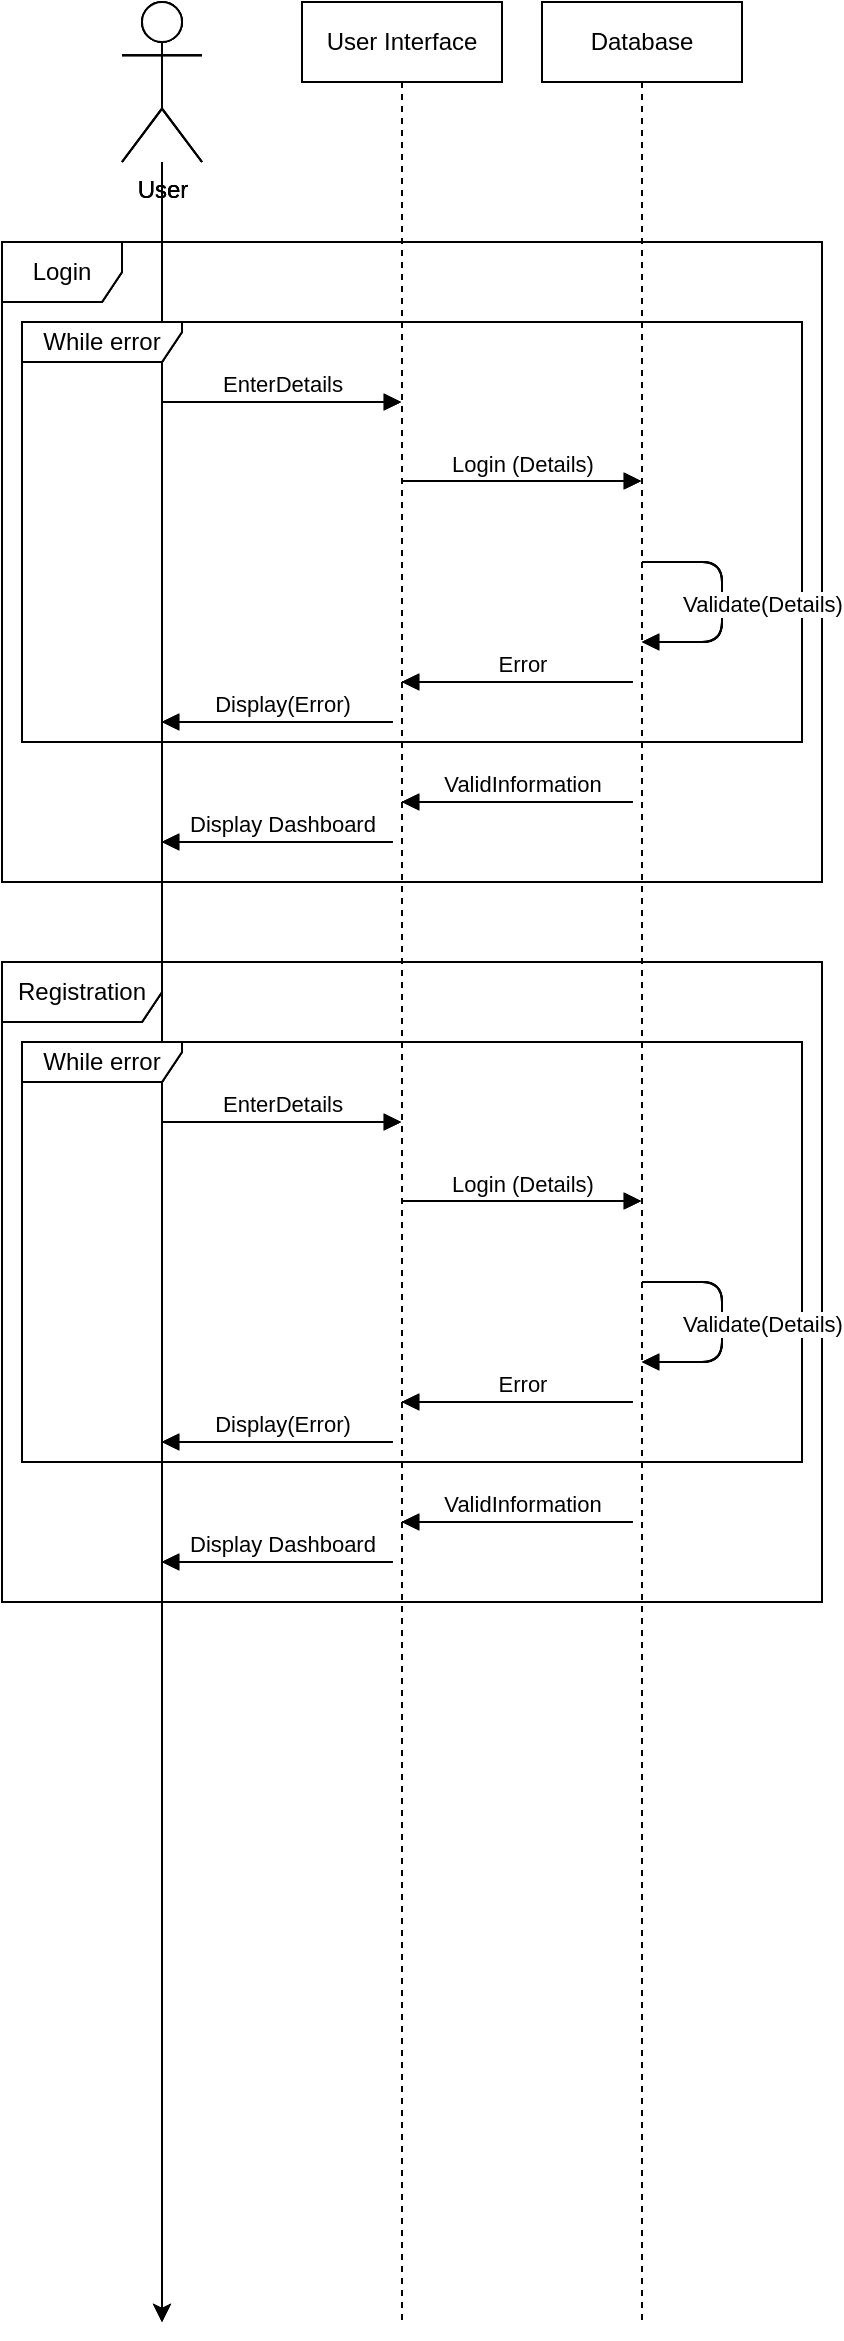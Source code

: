 <mxfile version="15.0.3" type="device"><diagram id="7zE8h3_XH7CdxnUMNDk7" name="Page-1"><mxGraphModel dx="1278" dy="547" grid="1" gridSize="10" guides="1" tooltips="1" connect="1" arrows="1" fold="1" page="1" pageScale="1" pageWidth="827" pageHeight="1169" math="0" shadow="0"><root><mxCell id="0"/><mxCell id="1" parent="0"/><mxCell id="CmRwijGKuH_39EGUk9Rv-7" style="edgeStyle=orthogonalEdgeStyle;rounded=0;orthogonalLoop=1;jettySize=auto;html=1;" parent="1" source="CmRwijGKuH_39EGUk9Rv-2" edge="1"><mxGeometry relative="1" as="geometry"><mxPoint x="120" y="1200" as="targetPoint"/></mxGeometry></mxCell><mxCell id="CmRwijGKuH_39EGUk9Rv-2" value="User" style="shape=umlActor;verticalLabelPosition=bottom;verticalAlign=top;html=1;outlineConnect=0;" parent="1" vertex="1"><mxGeometry x="100" y="40" width="40" height="80" as="geometry"/></mxCell><mxCell id="CmRwijGKuH_39EGUk9Rv-4" value="Login" style="shape=umlFrame;whiteSpace=wrap;html=1;" parent="1" vertex="1"><mxGeometry x="40" y="160" width="410" height="320" as="geometry"/></mxCell><mxCell id="CmRwijGKuH_39EGUk9Rv-5" value="While error" style="shape=umlFrame;whiteSpace=wrap;html=1;width=80;height=20;" parent="1" vertex="1"><mxGeometry x="50" y="200" width="390" height="210" as="geometry"/></mxCell><mxCell id="CmRwijGKuH_39EGUk9Rv-6" value="User Interface" style="shape=umlLifeline;perimeter=lifelinePerimeter;whiteSpace=wrap;html=1;container=1;collapsible=0;recursiveResize=0;outlineConnect=0;" parent="1" vertex="1"><mxGeometry x="190" y="40" width="100" height="1160" as="geometry"/></mxCell><mxCell id="CmRwijGKuH_39EGUk9Rv-8" value="Database" style="shape=umlLifeline;perimeter=lifelinePerimeter;whiteSpace=wrap;html=1;container=1;collapsible=0;recursiveResize=0;outlineConnect=0;" parent="1" vertex="1"><mxGeometry x="310" y="40" width="100" height="1160" as="geometry"/></mxCell><mxCell id="CmRwijGKuH_39EGUk9Rv-10" value="EnterDetails" style="html=1;verticalAlign=bottom;endArrow=block;" parent="1" target="CmRwijGKuH_39EGUk9Rv-6" edge="1"><mxGeometry width="80" relative="1" as="geometry"><mxPoint x="120" y="240" as="sourcePoint"/><mxPoint x="200" y="240" as="targetPoint"/></mxGeometry></mxCell><mxCell id="CmRwijGKuH_39EGUk9Rv-11" value="Login (Details)" style="html=1;verticalAlign=bottom;endArrow=block;" parent="1" edge="1"><mxGeometry width="80" relative="1" as="geometry"><mxPoint x="240" y="279.5" as="sourcePoint"/><mxPoint x="359.5" y="279.5" as="targetPoint"/></mxGeometry></mxCell><mxCell id="CmRwijGKuH_39EGUk9Rv-12" value="Validate(Details)" style="html=1;verticalAlign=bottom;endArrow=block;" parent="1" edge="1"><mxGeometry x="0.167" y="20" width="80" relative="1" as="geometry"><mxPoint x="360" y="320" as="sourcePoint"/><mxPoint x="360" y="360" as="targetPoint"/><Array as="points"><mxPoint x="400" y="320"/><mxPoint x="400" y="360"/></Array><mxPoint as="offset"/></mxGeometry></mxCell><mxCell id="CmRwijGKuH_39EGUk9Rv-13" value="Error" style="html=1;verticalAlign=bottom;endArrow=block;" parent="1" edge="1"><mxGeometry x="0.5" width="80" relative="1" as="geometry"><mxPoint x="240" y="380" as="sourcePoint"/><mxPoint x="240" y="380" as="targetPoint"/><Array as="points"><mxPoint x="360" y="380"/></Array><mxPoint as="offset"/></mxGeometry></mxCell><mxCell id="CmRwijGKuH_39EGUk9Rv-14" value="Display(Error)" style="html=1;verticalAlign=bottom;endArrow=block;" parent="1" edge="1"><mxGeometry x="0.5" width="80" relative="1" as="geometry"><mxPoint x="120" y="400.0" as="sourcePoint"/><mxPoint x="120" y="400.0" as="targetPoint"/><Array as="points"><mxPoint x="240" y="400"/></Array><mxPoint as="offset"/></mxGeometry></mxCell><mxCell id="CmRwijGKuH_39EGUk9Rv-15" value="ValidInformation" style="html=1;verticalAlign=bottom;endArrow=block;" parent="1" edge="1"><mxGeometry x="0.5" width="80" relative="1" as="geometry"><mxPoint x="240" y="440.0" as="sourcePoint"/><mxPoint x="240" y="440.0" as="targetPoint"/><Array as="points"><mxPoint x="360" y="440"/></Array><mxPoint as="offset"/></mxGeometry></mxCell><mxCell id="CmRwijGKuH_39EGUk9Rv-16" value="Display Dashboard" style="html=1;verticalAlign=bottom;endArrow=block;" parent="1" edge="1"><mxGeometry x="0.5" width="80" relative="1" as="geometry"><mxPoint x="120" y="460.0" as="sourcePoint"/><mxPoint x="120" y="460.0" as="targetPoint"/><Array as="points"><mxPoint x="240" y="460"/></Array><mxPoint as="offset"/></mxGeometry></mxCell><mxCell id="CmRwijGKuH_39EGUk9Rv-17" value="Registration" style="shape=umlFrame;whiteSpace=wrap;html=1;width=80;height=30;" parent="1" vertex="1"><mxGeometry x="40" y="520" width="410" height="320" as="geometry"/></mxCell><mxCell id="CmRwijGKuH_39EGUk9Rv-18" value="While error" style="shape=umlFrame;whiteSpace=wrap;html=1;width=80;height=20;" parent="1" vertex="1"><mxGeometry x="50" y="560" width="390" height="210" as="geometry"/></mxCell><mxCell id="CmRwijGKuH_39EGUk9Rv-19" value="EnterDetails" style="html=1;verticalAlign=bottom;endArrow=block;" parent="1" edge="1"><mxGeometry width="80" relative="1" as="geometry"><mxPoint x="120" y="600" as="sourcePoint"/><mxPoint x="239.5" y="600" as="targetPoint"/></mxGeometry></mxCell><mxCell id="CmRwijGKuH_39EGUk9Rv-20" value="Login (Details)" style="html=1;verticalAlign=bottom;endArrow=block;" parent="1" edge="1"><mxGeometry width="80" relative="1" as="geometry"><mxPoint x="240" y="639.5" as="sourcePoint"/><mxPoint x="359.5" y="639.5" as="targetPoint"/></mxGeometry></mxCell><mxCell id="CmRwijGKuH_39EGUk9Rv-21" value="Validate(Details)" style="html=1;verticalAlign=bottom;endArrow=block;" parent="1" edge="1"><mxGeometry x="0.167" y="20" width="80" relative="1" as="geometry"><mxPoint x="360.0" y="680" as="sourcePoint"/><mxPoint x="360.0" y="720" as="targetPoint"/><Array as="points"><mxPoint x="400" y="680"/><mxPoint x="400" y="720"/></Array><mxPoint as="offset"/></mxGeometry></mxCell><mxCell id="CmRwijGKuH_39EGUk9Rv-22" value="Error" style="html=1;verticalAlign=bottom;endArrow=block;" parent="1" edge="1"><mxGeometry x="0.5" width="80" relative="1" as="geometry"><mxPoint x="240" y="740.0" as="sourcePoint"/><mxPoint x="240" y="740.0" as="targetPoint"/><Array as="points"><mxPoint x="360" y="740"/></Array><mxPoint as="offset"/></mxGeometry></mxCell><mxCell id="CmRwijGKuH_39EGUk9Rv-23" value="Display(Error)" style="html=1;verticalAlign=bottom;endArrow=block;" parent="1" edge="1"><mxGeometry x="0.5" width="80" relative="1" as="geometry"><mxPoint x="120" y="760.0" as="sourcePoint"/><mxPoint x="120" y="760.0" as="targetPoint"/><Array as="points"><mxPoint x="240" y="760"/></Array><mxPoint as="offset"/></mxGeometry></mxCell><mxCell id="CmRwijGKuH_39EGUk9Rv-24" value="ValidInformation" style="html=1;verticalAlign=bottom;endArrow=block;" parent="1" edge="1"><mxGeometry x="0.5" width="80" relative="1" as="geometry"><mxPoint x="240" y="800.0" as="sourcePoint"/><mxPoint x="240" y="800.0" as="targetPoint"/><Array as="points"><mxPoint x="360" y="800"/></Array><mxPoint as="offset"/></mxGeometry></mxCell><mxCell id="CmRwijGKuH_39EGUk9Rv-25" value="Display Dashboard" style="html=1;verticalAlign=bottom;endArrow=block;" parent="1" edge="1"><mxGeometry x="0.5" width="80" relative="1" as="geometry"><mxPoint x="120" y="820.0" as="sourcePoint"/><mxPoint x="120" y="820.0" as="targetPoint"/><Array as="points"><mxPoint x="240" y="820"/></Array><mxPoint as="offset"/></mxGeometry></mxCell><mxCell id="Ra9Ne8kE0TgHDilkpphk-1" style="edgeStyle=orthogonalEdgeStyle;rounded=0;orthogonalLoop=1;jettySize=auto;html=1;" edge="1" parent="1" source="Ra9Ne8kE0TgHDilkpphk-2"><mxGeometry relative="1" as="geometry"><mxPoint x="120" y="1200" as="targetPoint"/></mxGeometry></mxCell><mxCell id="Ra9Ne8kE0TgHDilkpphk-2" value="User" style="shape=umlActor;verticalLabelPosition=bottom;verticalAlign=top;html=1;outlineConnect=0;" vertex="1" parent="1"><mxGeometry x="100" y="40" width="40" height="80" as="geometry"/></mxCell><mxCell id="Ra9Ne8kE0TgHDilkpphk-3" value="Login" style="shape=umlFrame;whiteSpace=wrap;html=1;" vertex="1" parent="1"><mxGeometry x="40" y="160" width="410" height="320" as="geometry"/></mxCell><mxCell id="Ra9Ne8kE0TgHDilkpphk-4" value="While error" style="shape=umlFrame;whiteSpace=wrap;html=1;width=80;height=20;" vertex="1" parent="1"><mxGeometry x="50" y="200" width="390" height="210" as="geometry"/></mxCell><mxCell id="Ra9Ne8kE0TgHDilkpphk-5" value="User Interface" style="shape=umlLifeline;perimeter=lifelinePerimeter;whiteSpace=wrap;html=1;container=1;collapsible=0;recursiveResize=0;outlineConnect=0;" vertex="1" parent="1"><mxGeometry x="190" y="40" width="100" height="1160" as="geometry"/></mxCell><mxCell id="Ra9Ne8kE0TgHDilkpphk-6" value="Database" style="shape=umlLifeline;perimeter=lifelinePerimeter;whiteSpace=wrap;html=1;container=1;collapsible=0;recursiveResize=0;outlineConnect=0;" vertex="1" parent="1"><mxGeometry x="310" y="40" width="100" height="1160" as="geometry"/></mxCell><mxCell id="Ra9Ne8kE0TgHDilkpphk-7" value="EnterDetails" style="html=1;verticalAlign=bottom;endArrow=block;" edge="1" parent="1" target="Ra9Ne8kE0TgHDilkpphk-5"><mxGeometry width="80" relative="1" as="geometry"><mxPoint x="120" y="240" as="sourcePoint"/><mxPoint x="200" y="240" as="targetPoint"/></mxGeometry></mxCell><mxCell id="Ra9Ne8kE0TgHDilkpphk-8" value="Login (Details)" style="html=1;verticalAlign=bottom;endArrow=block;" edge="1" parent="1"><mxGeometry width="80" relative="1" as="geometry"><mxPoint x="240" y="279.5" as="sourcePoint"/><mxPoint x="359.5" y="279.5" as="targetPoint"/></mxGeometry></mxCell><mxCell id="Ra9Ne8kE0TgHDilkpphk-9" value="Validate(Details)" style="html=1;verticalAlign=bottom;endArrow=block;" edge="1" parent="1"><mxGeometry x="0.167" y="20" width="80" relative="1" as="geometry"><mxPoint x="360" y="320" as="sourcePoint"/><mxPoint x="360" y="360" as="targetPoint"/><Array as="points"><mxPoint x="400" y="320"/><mxPoint x="400" y="360"/></Array><mxPoint as="offset"/></mxGeometry></mxCell><mxCell id="Ra9Ne8kE0TgHDilkpphk-10" value="Error" style="html=1;verticalAlign=bottom;endArrow=block;" edge="1" parent="1"><mxGeometry x="0.5" width="80" relative="1" as="geometry"><mxPoint x="240" y="380" as="sourcePoint"/><mxPoint x="240" y="380" as="targetPoint"/><Array as="points"><mxPoint x="360" y="380"/></Array><mxPoint as="offset"/></mxGeometry></mxCell><mxCell id="Ra9Ne8kE0TgHDilkpphk-11" value="Display(Error)" style="html=1;verticalAlign=bottom;endArrow=block;" edge="1" parent="1"><mxGeometry x="0.5" width="80" relative="1" as="geometry"><mxPoint x="120" y="400.0" as="sourcePoint"/><mxPoint x="120" y="400.0" as="targetPoint"/><Array as="points"><mxPoint x="240" y="400"/></Array><mxPoint as="offset"/></mxGeometry></mxCell><mxCell id="Ra9Ne8kE0TgHDilkpphk-12" value="ValidInformation" style="html=1;verticalAlign=bottom;endArrow=block;" edge="1" parent="1"><mxGeometry x="0.5" width="80" relative="1" as="geometry"><mxPoint x="240" y="440.0" as="sourcePoint"/><mxPoint x="240" y="440.0" as="targetPoint"/><Array as="points"><mxPoint x="360" y="440"/></Array><mxPoint as="offset"/></mxGeometry></mxCell><mxCell id="Ra9Ne8kE0TgHDilkpphk-13" value="Display Dashboard" style="html=1;verticalAlign=bottom;endArrow=block;" edge="1" parent="1"><mxGeometry x="0.5" width="80" relative="1" as="geometry"><mxPoint x="120" y="460.0" as="sourcePoint"/><mxPoint x="120" y="460.0" as="targetPoint"/><Array as="points"><mxPoint x="240" y="460"/></Array><mxPoint as="offset"/></mxGeometry></mxCell><mxCell id="Ra9Ne8kE0TgHDilkpphk-14" value="Registration" style="shape=umlFrame;whiteSpace=wrap;html=1;width=80;height=30;" vertex="1" parent="1"><mxGeometry x="40" y="520" width="410" height="320" as="geometry"/></mxCell><mxCell id="Ra9Ne8kE0TgHDilkpphk-15" value="While error" style="shape=umlFrame;whiteSpace=wrap;html=1;width=80;height=20;" vertex="1" parent="1"><mxGeometry x="50" y="560" width="390" height="210" as="geometry"/></mxCell><mxCell id="Ra9Ne8kE0TgHDilkpphk-16" value="EnterDetails" style="html=1;verticalAlign=bottom;endArrow=block;" edge="1" parent="1"><mxGeometry width="80" relative="1" as="geometry"><mxPoint x="120" y="600" as="sourcePoint"/><mxPoint x="239.5" y="600" as="targetPoint"/></mxGeometry></mxCell><mxCell id="Ra9Ne8kE0TgHDilkpphk-17" value="Login (Details)" style="html=1;verticalAlign=bottom;endArrow=block;" edge="1" parent="1"><mxGeometry width="80" relative="1" as="geometry"><mxPoint x="240" y="639.5" as="sourcePoint"/><mxPoint x="359.5" y="639.5" as="targetPoint"/></mxGeometry></mxCell><mxCell id="Ra9Ne8kE0TgHDilkpphk-18" value="Validate(Details)" style="html=1;verticalAlign=bottom;endArrow=block;" edge="1" parent="1"><mxGeometry x="0.167" y="20" width="80" relative="1" as="geometry"><mxPoint x="360.0" y="680" as="sourcePoint"/><mxPoint x="360.0" y="720" as="targetPoint"/><Array as="points"><mxPoint x="400" y="680"/><mxPoint x="400" y="720"/></Array><mxPoint as="offset"/></mxGeometry></mxCell><mxCell id="Ra9Ne8kE0TgHDilkpphk-19" value="Error" style="html=1;verticalAlign=bottom;endArrow=block;" edge="1" parent="1"><mxGeometry x="0.5" width="80" relative="1" as="geometry"><mxPoint x="240" y="740.0" as="sourcePoint"/><mxPoint x="240" y="740.0" as="targetPoint"/><Array as="points"><mxPoint x="360" y="740"/></Array><mxPoint as="offset"/></mxGeometry></mxCell><mxCell id="Ra9Ne8kE0TgHDilkpphk-20" value="Display(Error)" style="html=1;verticalAlign=bottom;endArrow=block;" edge="1" parent="1"><mxGeometry x="0.5" width="80" relative="1" as="geometry"><mxPoint x="120" y="760.0" as="sourcePoint"/><mxPoint x="120" y="760.0" as="targetPoint"/><Array as="points"><mxPoint x="240" y="760"/></Array><mxPoint as="offset"/></mxGeometry></mxCell><mxCell id="Ra9Ne8kE0TgHDilkpphk-21" value="ValidInformation" style="html=1;verticalAlign=bottom;endArrow=block;" edge="1" parent="1"><mxGeometry x="0.5" width="80" relative="1" as="geometry"><mxPoint x="240" y="800.0" as="sourcePoint"/><mxPoint x="240" y="800.0" as="targetPoint"/><Array as="points"><mxPoint x="360" y="800"/></Array><mxPoint as="offset"/></mxGeometry></mxCell><mxCell id="Ra9Ne8kE0TgHDilkpphk-22" value="Display Dashboard" style="html=1;verticalAlign=bottom;endArrow=block;" edge="1" parent="1"><mxGeometry x="0.5" width="80" relative="1" as="geometry"><mxPoint x="120" y="820.0" as="sourcePoint"/><mxPoint x="120" y="820.0" as="targetPoint"/><Array as="points"><mxPoint x="240" y="820"/></Array><mxPoint as="offset"/></mxGeometry></mxCell><mxCell id="Ra9Ne8kE0TgHDilkpphk-23" style="edgeStyle=orthogonalEdgeStyle;rounded=0;orthogonalLoop=1;jettySize=auto;html=1;" edge="1" parent="1" source="Ra9Ne8kE0TgHDilkpphk-24"><mxGeometry relative="1" as="geometry"><mxPoint x="120" y="1200" as="targetPoint"/></mxGeometry></mxCell><mxCell id="Ra9Ne8kE0TgHDilkpphk-24" value="User" style="shape=umlActor;verticalLabelPosition=bottom;verticalAlign=top;html=1;outlineConnect=0;" vertex="1" parent="1"><mxGeometry x="100" y="40" width="40" height="80" as="geometry"/></mxCell><mxCell id="Ra9Ne8kE0TgHDilkpphk-25" value="Login" style="shape=umlFrame;whiteSpace=wrap;html=1;" vertex="1" parent="1"><mxGeometry x="40" y="160" width="410" height="320" as="geometry"/></mxCell><mxCell id="Ra9Ne8kE0TgHDilkpphk-26" value="While error" style="shape=umlFrame;whiteSpace=wrap;html=1;width=80;height=20;" vertex="1" parent="1"><mxGeometry x="50" y="200" width="390" height="210" as="geometry"/></mxCell><mxCell id="Ra9Ne8kE0TgHDilkpphk-27" value="User Interface" style="shape=umlLifeline;perimeter=lifelinePerimeter;whiteSpace=wrap;html=1;container=1;collapsible=0;recursiveResize=0;outlineConnect=0;" vertex="1" parent="1"><mxGeometry x="190" y="40" width="100" height="1160" as="geometry"/></mxCell><mxCell id="Ra9Ne8kE0TgHDilkpphk-28" value="Database" style="shape=umlLifeline;perimeter=lifelinePerimeter;whiteSpace=wrap;html=1;container=1;collapsible=0;recursiveResize=0;outlineConnect=0;" vertex="1" parent="1"><mxGeometry x="310" y="40" width="100" height="1160" as="geometry"/></mxCell><mxCell id="Ra9Ne8kE0TgHDilkpphk-29" value="EnterDetails" style="html=1;verticalAlign=bottom;endArrow=block;" edge="1" parent="1" target="Ra9Ne8kE0TgHDilkpphk-27"><mxGeometry width="80" relative="1" as="geometry"><mxPoint x="120" y="240" as="sourcePoint"/><mxPoint x="200" y="240" as="targetPoint"/></mxGeometry></mxCell><mxCell id="Ra9Ne8kE0TgHDilkpphk-30" value="Login (Details)" style="html=1;verticalAlign=bottom;endArrow=block;" edge="1" parent="1"><mxGeometry width="80" relative="1" as="geometry"><mxPoint x="240" y="279.5" as="sourcePoint"/><mxPoint x="359.5" y="279.5" as="targetPoint"/></mxGeometry></mxCell><mxCell id="Ra9Ne8kE0TgHDilkpphk-31" value="Validate(Details)" style="html=1;verticalAlign=bottom;endArrow=block;" edge="1" parent="1"><mxGeometry x="0.167" y="20" width="80" relative="1" as="geometry"><mxPoint x="360" y="320" as="sourcePoint"/><mxPoint x="360" y="360" as="targetPoint"/><Array as="points"><mxPoint x="400" y="320"/><mxPoint x="400" y="360"/></Array><mxPoint as="offset"/></mxGeometry></mxCell><mxCell id="Ra9Ne8kE0TgHDilkpphk-32" value="Error" style="html=1;verticalAlign=bottom;endArrow=block;" edge="1" parent="1"><mxGeometry x="0.5" width="80" relative="1" as="geometry"><mxPoint x="240" y="380" as="sourcePoint"/><mxPoint x="240" y="380" as="targetPoint"/><Array as="points"><mxPoint x="360" y="380"/></Array><mxPoint as="offset"/></mxGeometry></mxCell><mxCell id="Ra9Ne8kE0TgHDilkpphk-33" value="Display(Error)" style="html=1;verticalAlign=bottom;endArrow=block;" edge="1" parent="1"><mxGeometry x="0.5" width="80" relative="1" as="geometry"><mxPoint x="120" y="400.0" as="sourcePoint"/><mxPoint x="120" y="400.0" as="targetPoint"/><Array as="points"><mxPoint x="240" y="400"/></Array><mxPoint as="offset"/></mxGeometry></mxCell><mxCell id="Ra9Ne8kE0TgHDilkpphk-34" value="ValidInformation" style="html=1;verticalAlign=bottom;endArrow=block;" edge="1" parent="1"><mxGeometry x="0.5" width="80" relative="1" as="geometry"><mxPoint x="240" y="440.0" as="sourcePoint"/><mxPoint x="240" y="440.0" as="targetPoint"/><Array as="points"><mxPoint x="360" y="440"/></Array><mxPoint as="offset"/></mxGeometry></mxCell><mxCell id="Ra9Ne8kE0TgHDilkpphk-35" value="Display Dashboard" style="html=1;verticalAlign=bottom;endArrow=block;" edge="1" parent="1"><mxGeometry x="0.5" width="80" relative="1" as="geometry"><mxPoint x="120" y="460.0" as="sourcePoint"/><mxPoint x="120" y="460.0" as="targetPoint"/><Array as="points"><mxPoint x="240" y="460"/></Array><mxPoint as="offset"/></mxGeometry></mxCell><mxCell id="Ra9Ne8kE0TgHDilkpphk-36" value="Registration" style="shape=umlFrame;whiteSpace=wrap;html=1;width=80;height=30;" vertex="1" parent="1"><mxGeometry x="40" y="520" width="410" height="320" as="geometry"/></mxCell><mxCell id="Ra9Ne8kE0TgHDilkpphk-37" value="While error" style="shape=umlFrame;whiteSpace=wrap;html=1;width=80;height=20;" vertex="1" parent="1"><mxGeometry x="50" y="560" width="390" height="210" as="geometry"/></mxCell><mxCell id="Ra9Ne8kE0TgHDilkpphk-38" value="EnterDetails" style="html=1;verticalAlign=bottom;endArrow=block;" edge="1" parent="1"><mxGeometry width="80" relative="1" as="geometry"><mxPoint x="120" y="600" as="sourcePoint"/><mxPoint x="239.5" y="600" as="targetPoint"/></mxGeometry></mxCell><mxCell id="Ra9Ne8kE0TgHDilkpphk-39" value="Login (Details)" style="html=1;verticalAlign=bottom;endArrow=block;" edge="1" parent="1"><mxGeometry width="80" relative="1" as="geometry"><mxPoint x="240" y="639.5" as="sourcePoint"/><mxPoint x="359.5" y="639.5" as="targetPoint"/></mxGeometry></mxCell><mxCell id="Ra9Ne8kE0TgHDilkpphk-40" value="Validate(Details)" style="html=1;verticalAlign=bottom;endArrow=block;" edge="1" parent="1"><mxGeometry x="0.167" y="20" width="80" relative="1" as="geometry"><mxPoint x="360.0" y="680" as="sourcePoint"/><mxPoint x="360.0" y="720" as="targetPoint"/><Array as="points"><mxPoint x="400" y="680"/><mxPoint x="400" y="720"/></Array><mxPoint as="offset"/></mxGeometry></mxCell><mxCell id="Ra9Ne8kE0TgHDilkpphk-41" value="Error" style="html=1;verticalAlign=bottom;endArrow=block;" edge="1" parent="1"><mxGeometry x="0.5" width="80" relative="1" as="geometry"><mxPoint x="240" y="740.0" as="sourcePoint"/><mxPoint x="240" y="740.0" as="targetPoint"/><Array as="points"><mxPoint x="360" y="740"/></Array><mxPoint as="offset"/></mxGeometry></mxCell><mxCell id="Ra9Ne8kE0TgHDilkpphk-42" value="Display(Error)" style="html=1;verticalAlign=bottom;endArrow=block;" edge="1" parent="1"><mxGeometry x="0.5" width="80" relative="1" as="geometry"><mxPoint x="120" y="760.0" as="sourcePoint"/><mxPoint x="120" y="760.0" as="targetPoint"/><Array as="points"><mxPoint x="240" y="760"/></Array><mxPoint as="offset"/></mxGeometry></mxCell><mxCell id="Ra9Ne8kE0TgHDilkpphk-43" value="ValidInformation" style="html=1;verticalAlign=bottom;endArrow=block;" edge="1" parent="1"><mxGeometry x="0.5" width="80" relative="1" as="geometry"><mxPoint x="240" y="800.0" as="sourcePoint"/><mxPoint x="240" y="800.0" as="targetPoint"/><Array as="points"><mxPoint x="360" y="800"/></Array><mxPoint as="offset"/></mxGeometry></mxCell><mxCell id="Ra9Ne8kE0TgHDilkpphk-44" value="Display Dashboard" style="html=1;verticalAlign=bottom;endArrow=block;" edge="1" parent="1"><mxGeometry x="0.5" width="80" relative="1" as="geometry"><mxPoint x="120" y="820.0" as="sourcePoint"/><mxPoint x="120" y="820.0" as="targetPoint"/><Array as="points"><mxPoint x="240" y="820"/></Array><mxPoint as="offset"/></mxGeometry></mxCell></root></mxGraphModel></diagram></mxfile>